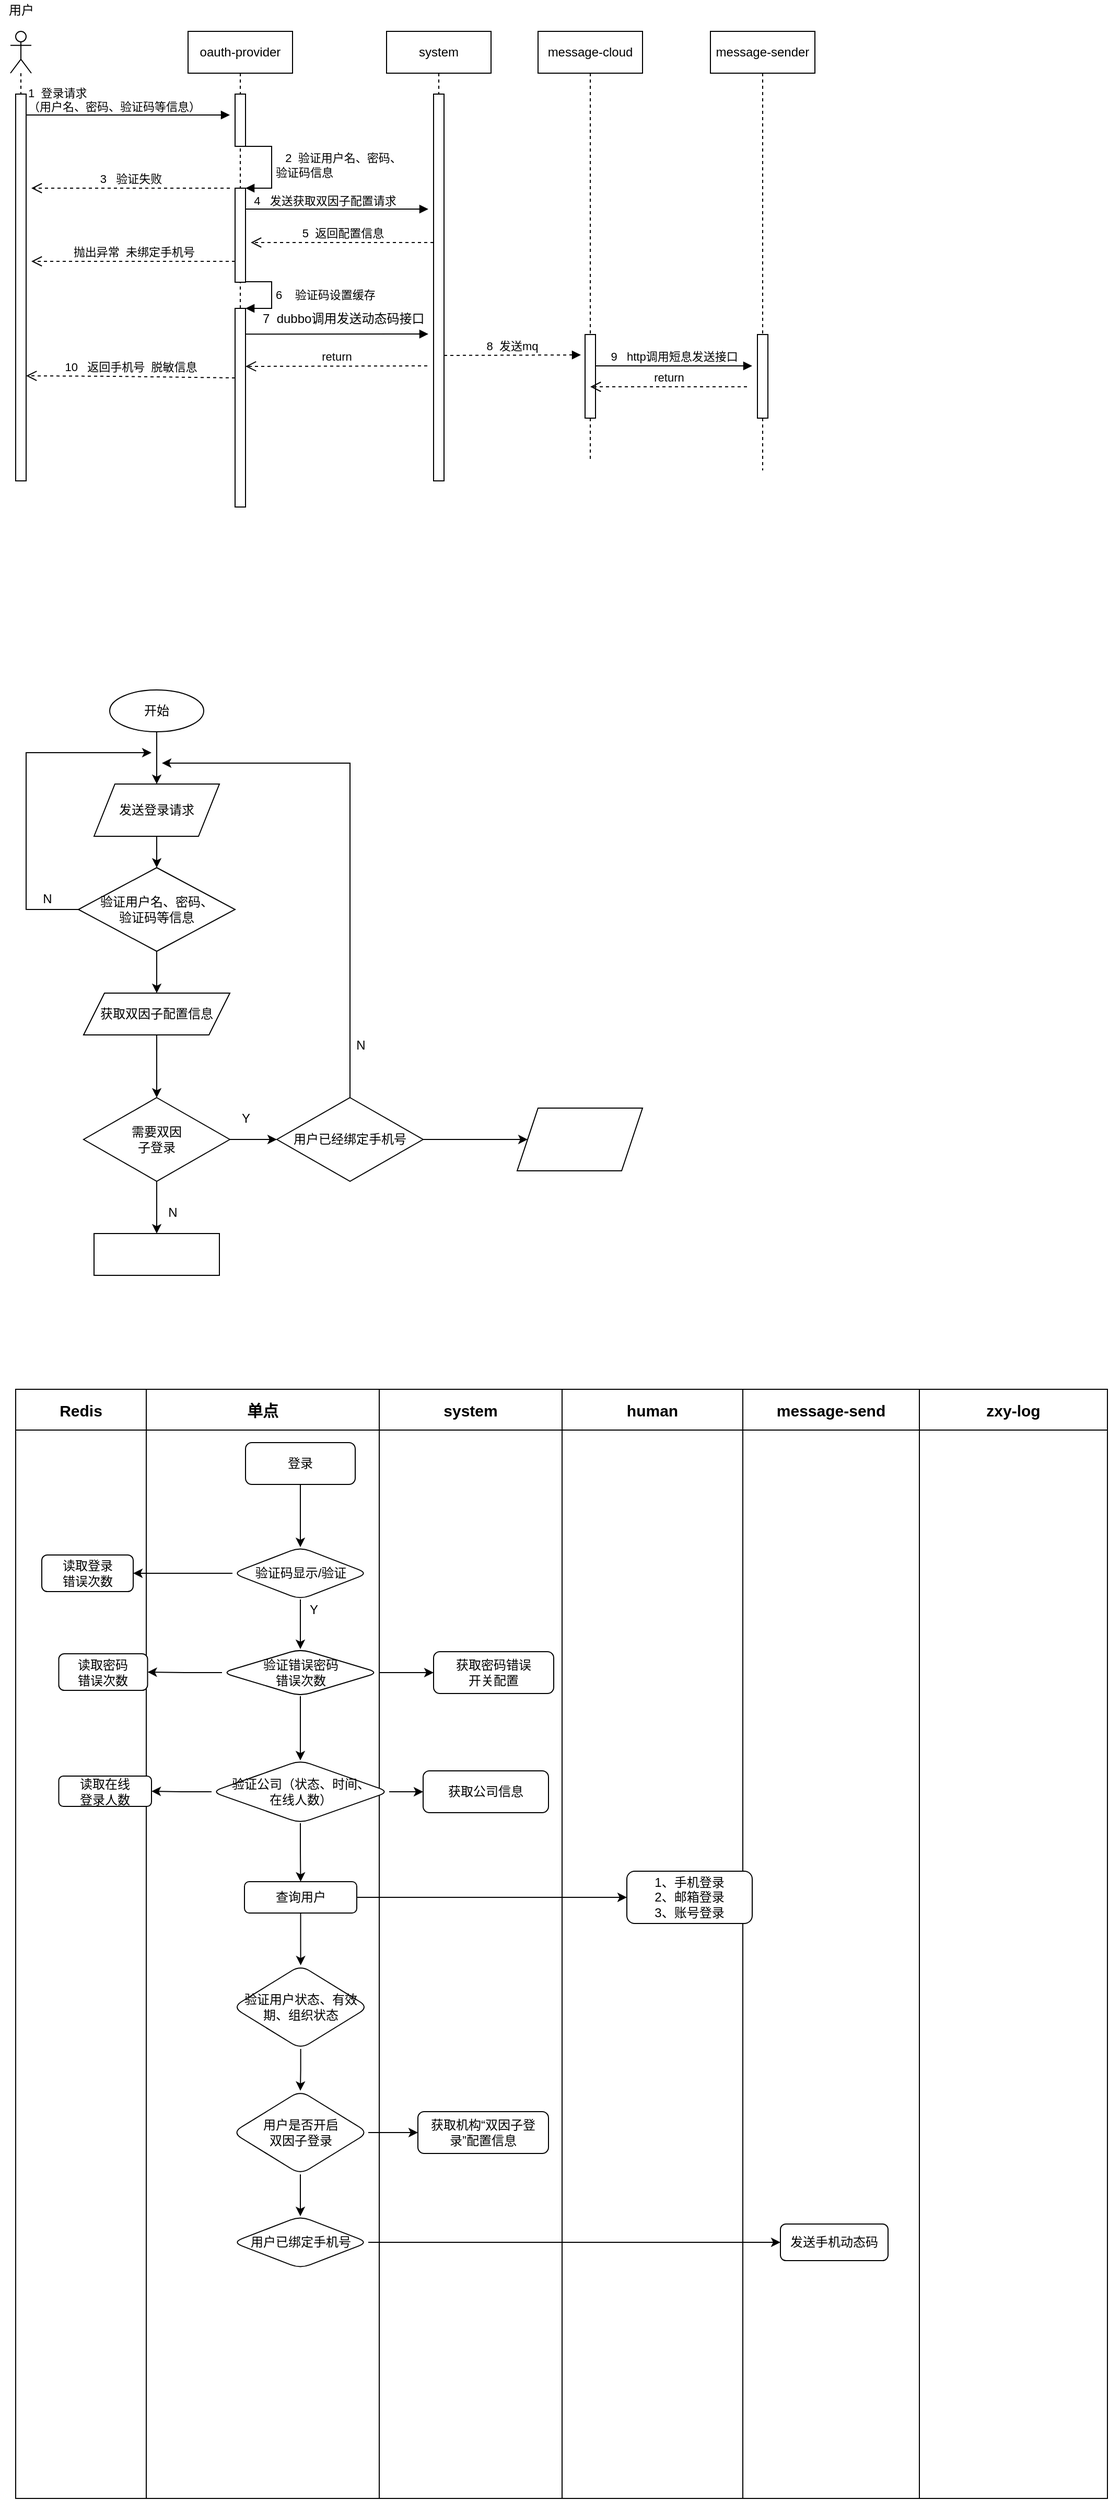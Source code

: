 <mxfile version="14.7.6" type="github">
  <diagram id="gxX4angruf3AOyrAFuu7" name="Page-1">
    <mxGraphModel dx="1422" dy="762" grid="1" gridSize="10" guides="1" tooltips="1" connect="1" arrows="1" fold="1" page="1" pageScale="1" pageWidth="827" pageHeight="1169" math="0" shadow="0">
      <root>
        <mxCell id="0" />
        <mxCell id="1" parent="0" />
        <mxCell id="2OLkUS8ywqqW9sf56QYj-6" value="" style="shape=umlLifeline;participant=umlActor;perimeter=lifelinePerimeter;whiteSpace=wrap;html=1;container=1;collapsible=0;recursiveResize=0;verticalAlign=top;spacingTop=36;outlineConnect=0;" vertex="1" parent="1">
          <mxGeometry x="90" y="70" width="20" height="410" as="geometry" />
        </mxCell>
        <mxCell id="2OLkUS8ywqqW9sf56QYj-7" value="用户" style="text;html=1;align=center;verticalAlign=middle;resizable=0;points=[];autosize=1;strokeColor=none;" vertex="1" parent="1">
          <mxGeometry x="80" y="40" width="40" height="20" as="geometry" />
        </mxCell>
        <mxCell id="2OLkUS8ywqqW9sf56QYj-8" value="" style="html=1;points=[];perimeter=orthogonalPerimeter;" vertex="1" parent="1">
          <mxGeometry x="95" y="130" width="10" height="370" as="geometry" />
        </mxCell>
        <mxCell id="2OLkUS8ywqqW9sf56QYj-10" value="oauth-provider" style="shape=umlLifeline;perimeter=lifelinePerimeter;whiteSpace=wrap;html=1;container=1;collapsible=0;recursiveResize=0;outlineConnect=0;" vertex="1" parent="1">
          <mxGeometry x="260" y="70" width="100" height="400" as="geometry" />
        </mxCell>
        <mxCell id="2OLkUS8ywqqW9sf56QYj-15" value="" style="html=1;points=[];perimeter=orthogonalPerimeter;" vertex="1" parent="2OLkUS8ywqqW9sf56QYj-10">
          <mxGeometry x="45" y="150" width="10" height="90" as="geometry" />
        </mxCell>
        <mxCell id="2OLkUS8ywqqW9sf56QYj-16" value="&amp;nbsp; &amp;nbsp;2&amp;nbsp; 验证用户名、密码、&lt;br&gt;验证码信息" style="edgeStyle=orthogonalEdgeStyle;html=1;align=left;spacingLeft=2;endArrow=block;rounded=0;entryX=1;entryY=0;" edge="1" target="2OLkUS8ywqqW9sf56QYj-15" parent="2OLkUS8ywqqW9sf56QYj-10">
          <mxGeometry relative="1" as="geometry">
            <mxPoint x="50" y="110" as="sourcePoint" />
            <Array as="points">
              <mxPoint x="80" y="110" />
            </Array>
          </mxGeometry>
        </mxCell>
        <mxCell id="2OLkUS8ywqqW9sf56QYj-11" value="" style="html=1;points=[];perimeter=orthogonalPerimeter;" vertex="1" parent="1">
          <mxGeometry x="305" y="130" width="10" height="50" as="geometry" />
        </mxCell>
        <mxCell id="2OLkUS8ywqqW9sf56QYj-13" value="" style="endArrow=block;endFill=1;html=1;edgeStyle=orthogonalEdgeStyle;align=left;verticalAlign=top;" edge="1" parent="1">
          <mxGeometry x="-1" relative="1" as="geometry">
            <mxPoint x="105" y="150" as="sourcePoint" />
            <mxPoint x="300" y="150" as="targetPoint" />
          </mxGeometry>
        </mxCell>
        <mxCell id="2OLkUS8ywqqW9sf56QYj-14" value="1&amp;nbsp; 登录请求&lt;br&gt;（用户名、密码、验证码等信息）" style="edgeLabel;resizable=0;html=1;align=left;verticalAlign=bottom;" connectable="0" vertex="1" parent="2OLkUS8ywqqW9sf56QYj-13">
          <mxGeometry x="-1" relative="1" as="geometry" />
        </mxCell>
        <mxCell id="2OLkUS8ywqqW9sf56QYj-17" value="3&amp;nbsp; &amp;nbsp;验证失败" style="html=1;verticalAlign=bottom;endArrow=open;dashed=1;endSize=8;" edge="1" parent="1">
          <mxGeometry relative="1" as="geometry">
            <mxPoint x="300" y="220" as="sourcePoint" />
            <mxPoint x="110" y="220" as="targetPoint" />
          </mxGeometry>
        </mxCell>
        <mxCell id="2OLkUS8ywqqW9sf56QYj-18" value="system" style="shape=umlLifeline;perimeter=lifelinePerimeter;whiteSpace=wrap;html=1;container=1;collapsible=0;recursiveResize=0;outlineConnect=0;" vertex="1" parent="1">
          <mxGeometry x="450" y="70" width="100" height="390" as="geometry" />
        </mxCell>
        <mxCell id="2OLkUS8ywqqW9sf56QYj-19" value="" style="html=1;points=[];perimeter=orthogonalPerimeter;" vertex="1" parent="1">
          <mxGeometry x="495" y="130" width="10" height="370" as="geometry" />
        </mxCell>
        <mxCell id="2OLkUS8ywqqW9sf56QYj-20" value="" style="endArrow=block;endFill=1;html=1;edgeStyle=orthogonalEdgeStyle;align=left;verticalAlign=top;" edge="1" parent="1">
          <mxGeometry x="-0.371" y="-60" relative="1" as="geometry">
            <mxPoint x="315" y="240" as="sourcePoint" />
            <mxPoint x="490" y="240" as="targetPoint" />
            <mxPoint as="offset" />
          </mxGeometry>
        </mxCell>
        <mxCell id="2OLkUS8ywqqW9sf56QYj-21" value="&amp;nbsp; 4&amp;nbsp; &amp;nbsp;发送获取双因子配置请求" style="edgeLabel;resizable=0;html=1;align=left;verticalAlign=bottom;" connectable="0" vertex="1" parent="2OLkUS8ywqqW9sf56QYj-20">
          <mxGeometry x="-1" relative="1" as="geometry" />
        </mxCell>
        <mxCell id="2OLkUS8ywqqW9sf56QYj-32" value="" style="edgeStyle=orthogonalEdgeStyle;rounded=0;orthogonalLoop=1;jettySize=auto;html=1;" edge="1" parent="1" source="2OLkUS8ywqqW9sf56QYj-22" target="2OLkUS8ywqqW9sf56QYj-31">
          <mxGeometry relative="1" as="geometry" />
        </mxCell>
        <mxCell id="2OLkUS8ywqqW9sf56QYj-22" value="开始" style="ellipse;whiteSpace=wrap;html=1;" vertex="1" parent="1">
          <mxGeometry x="185" y="700" width="90" height="40" as="geometry" />
        </mxCell>
        <mxCell id="2OLkUS8ywqqW9sf56QYj-27" value="5&amp;nbsp; 返回配置信息" style="html=1;verticalAlign=bottom;endArrow=open;dashed=1;endSize=8;" edge="1" parent="1">
          <mxGeometry relative="1" as="geometry">
            <mxPoint x="495" y="272" as="sourcePoint" />
            <mxPoint x="320" y="272" as="targetPoint" />
          </mxGeometry>
        </mxCell>
        <mxCell id="2OLkUS8ywqqW9sf56QYj-36" value="" style="edgeStyle=orthogonalEdgeStyle;rounded=0;orthogonalLoop=1;jettySize=auto;html=1;" edge="1" parent="1" source="2OLkUS8ywqqW9sf56QYj-31" target="2OLkUS8ywqqW9sf56QYj-35">
          <mxGeometry relative="1" as="geometry" />
        </mxCell>
        <mxCell id="2OLkUS8ywqqW9sf56QYj-31" value="发送登录请求" style="shape=parallelogram;perimeter=parallelogramPerimeter;whiteSpace=wrap;html=1;fixedSize=1;" vertex="1" parent="1">
          <mxGeometry x="170" y="790" width="120" height="50" as="geometry" />
        </mxCell>
        <mxCell id="2OLkUS8ywqqW9sf56QYj-42" value="" style="edgeStyle=orthogonalEdgeStyle;rounded=0;orthogonalLoop=1;jettySize=auto;html=1;" edge="1" parent="1" source="2OLkUS8ywqqW9sf56QYj-35" target="2OLkUS8ywqqW9sf56QYj-41">
          <mxGeometry relative="1" as="geometry" />
        </mxCell>
        <mxCell id="2OLkUS8ywqqW9sf56QYj-53" value="" style="edgeStyle=orthogonalEdgeStyle;rounded=0;orthogonalLoop=1;jettySize=auto;html=1;" edge="1" parent="1" source="2OLkUS8ywqqW9sf56QYj-35">
          <mxGeometry relative="1" as="geometry">
            <mxPoint x="225" y="760" as="targetPoint" />
            <Array as="points">
              <mxPoint x="105" y="910" />
              <mxPoint x="105" y="760" />
            </Array>
          </mxGeometry>
        </mxCell>
        <mxCell id="2OLkUS8ywqqW9sf56QYj-35" value="验证用户名、密码、&lt;br&gt;验证码等信息" style="rhombus;whiteSpace=wrap;html=1;" vertex="1" parent="1">
          <mxGeometry x="155" y="870" width="150" height="80" as="geometry" />
        </mxCell>
        <mxCell id="2OLkUS8ywqqW9sf56QYj-38" value="N" style="text;html=1;align=center;verticalAlign=middle;resizable=0;points=[];autosize=1;strokeColor=none;" vertex="1" parent="1">
          <mxGeometry x="115" y="890" width="20" height="20" as="geometry" />
        </mxCell>
        <mxCell id="2OLkUS8ywqqW9sf56QYj-44" value="" style="edgeStyle=orthogonalEdgeStyle;rounded=0;orthogonalLoop=1;jettySize=auto;html=1;" edge="1" parent="1" source="2OLkUS8ywqqW9sf56QYj-41" target="2OLkUS8ywqqW9sf56QYj-43">
          <mxGeometry relative="1" as="geometry" />
        </mxCell>
        <mxCell id="2OLkUS8ywqqW9sf56QYj-41" value="获取双因子配置信息" style="shape=parallelogram;perimeter=parallelogramPerimeter;whiteSpace=wrap;html=1;fixedSize=1;" vertex="1" parent="1">
          <mxGeometry x="160" y="990" width="140" height="40" as="geometry" />
        </mxCell>
        <mxCell id="2OLkUS8ywqqW9sf56QYj-46" value="" style="edgeStyle=orthogonalEdgeStyle;rounded=0;orthogonalLoop=1;jettySize=auto;html=1;" edge="1" parent="1" source="2OLkUS8ywqqW9sf56QYj-43" target="2OLkUS8ywqqW9sf56QYj-45">
          <mxGeometry relative="1" as="geometry" />
        </mxCell>
        <mxCell id="2OLkUS8ywqqW9sf56QYj-48" value="" style="edgeStyle=orthogonalEdgeStyle;rounded=0;orthogonalLoop=1;jettySize=auto;html=1;" edge="1" parent="1" source="2OLkUS8ywqqW9sf56QYj-43" target="2OLkUS8ywqqW9sf56QYj-47">
          <mxGeometry relative="1" as="geometry" />
        </mxCell>
        <mxCell id="2OLkUS8ywqqW9sf56QYj-43" value="需要双因&lt;br&gt;子登录" style="rhombus;whiteSpace=wrap;html=1;" vertex="1" parent="1">
          <mxGeometry x="160" y="1090" width="140" height="80" as="geometry" />
        </mxCell>
        <mxCell id="2OLkUS8ywqqW9sf56QYj-45" value="" style="whiteSpace=wrap;html=1;" vertex="1" parent="1">
          <mxGeometry x="170" y="1220" width="120" height="40" as="geometry" />
        </mxCell>
        <mxCell id="2OLkUS8ywqqW9sf56QYj-51" value="" style="edgeStyle=orthogonalEdgeStyle;rounded=0;orthogonalLoop=1;jettySize=auto;html=1;exitX=0.5;exitY=0;exitDx=0;exitDy=0;" edge="1" parent="1" source="2OLkUS8ywqqW9sf56QYj-47">
          <mxGeometry relative="1" as="geometry">
            <mxPoint x="235" y="770" as="targetPoint" />
            <Array as="points">
              <mxPoint x="415" y="770" />
            </Array>
          </mxGeometry>
        </mxCell>
        <mxCell id="2OLkUS8ywqqW9sf56QYj-58" value="" style="edgeStyle=orthogonalEdgeStyle;rounded=0;orthogonalLoop=1;jettySize=auto;html=1;" edge="1" parent="1" source="2OLkUS8ywqqW9sf56QYj-47" target="2OLkUS8ywqqW9sf56QYj-57">
          <mxGeometry relative="1" as="geometry" />
        </mxCell>
        <mxCell id="2OLkUS8ywqqW9sf56QYj-47" value="用户已经绑定手机号" style="rhombus;whiteSpace=wrap;html=1;" vertex="1" parent="1">
          <mxGeometry x="345" y="1090" width="140" height="80" as="geometry" />
        </mxCell>
        <mxCell id="2OLkUS8ywqqW9sf56QYj-54" value="Y" style="text;html=1;align=center;verticalAlign=middle;resizable=0;points=[];autosize=1;strokeColor=none;" vertex="1" parent="1">
          <mxGeometry x="305" y="1100" width="20" height="20" as="geometry" />
        </mxCell>
        <mxCell id="2OLkUS8ywqqW9sf56QYj-55" value="N" style="text;html=1;align=center;verticalAlign=middle;resizable=0;points=[];autosize=1;strokeColor=none;" vertex="1" parent="1">
          <mxGeometry x="235" y="1190" width="20" height="20" as="geometry" />
        </mxCell>
        <mxCell id="2OLkUS8ywqqW9sf56QYj-56" value="N" style="text;html=1;align=center;verticalAlign=middle;resizable=0;points=[];autosize=1;strokeColor=none;" vertex="1" parent="1">
          <mxGeometry x="415" y="1030" width="20" height="20" as="geometry" />
        </mxCell>
        <mxCell id="2OLkUS8ywqqW9sf56QYj-57" value="" style="shape=parallelogram;perimeter=parallelogramPerimeter;whiteSpace=wrap;html=1;fixedSize=1;" vertex="1" parent="1">
          <mxGeometry x="575" y="1100" width="120" height="60" as="geometry" />
        </mxCell>
        <mxCell id="2OLkUS8ywqqW9sf56QYj-59" value="message-cloud" style="shape=umlLifeline;perimeter=lifelinePerimeter;whiteSpace=wrap;html=1;container=1;collapsible=0;recursiveResize=0;outlineConnect=0;" vertex="1" parent="1">
          <mxGeometry x="595" y="70" width="100" height="410" as="geometry" />
        </mxCell>
        <mxCell id="2OLkUS8ywqqW9sf56QYj-60" value="" style="html=1;points=[];perimeter=orthogonalPerimeter;" vertex="1" parent="1">
          <mxGeometry x="640" y="360" width="10" height="80" as="geometry" />
        </mxCell>
        <mxCell id="2OLkUS8ywqqW9sf56QYj-63" value="" style="html=1;verticalAlign=bottom;endArrow=block;" edge="1" parent="1">
          <mxGeometry width="80" relative="1" as="geometry">
            <mxPoint x="315" y="359.67" as="sourcePoint" />
            <mxPoint x="490" y="359.5" as="targetPoint" />
          </mxGeometry>
        </mxCell>
        <mxCell id="2OLkUS8ywqqW9sf56QYj-64" value="&amp;nbsp; &amp;nbsp; &amp;nbsp; &amp;nbsp; &amp;nbsp; &amp;nbsp; &amp;nbsp; 7&amp;nbsp; dubbo调用发送动态码接口" style="text;html=1;align=center;verticalAlign=middle;resizable=0;points=[];autosize=1;strokeColor=none;" vertex="1" parent="1">
          <mxGeometry x="275" y="335" width="220" height="20" as="geometry" />
        </mxCell>
        <mxCell id="2OLkUS8ywqqW9sf56QYj-66" value="" style="html=1;points=[];perimeter=orthogonalPerimeter;" vertex="1" parent="1">
          <mxGeometry x="305" y="335" width="10" height="190" as="geometry" />
        </mxCell>
        <mxCell id="2OLkUS8ywqqW9sf56QYj-67" value="6&amp;nbsp; &amp;nbsp; 验证码设置缓存" style="edgeStyle=orthogonalEdgeStyle;html=1;align=left;spacingLeft=2;endArrow=block;rounded=0;entryX=1;entryY=0;exitX=1.05;exitY=0.994;exitDx=0;exitDy=0;exitPerimeter=0;" edge="1" target="2OLkUS8ywqqW9sf56QYj-66" parent="1" source="2OLkUS8ywqqW9sf56QYj-15">
          <mxGeometry relative="1" as="geometry">
            <mxPoint x="310" y="300" as="sourcePoint" />
            <Array as="points">
              <mxPoint x="340" y="310" />
              <mxPoint x="340" y="335" />
            </Array>
          </mxGeometry>
        </mxCell>
        <mxCell id="2OLkUS8ywqqW9sf56QYj-69" value="8&amp;nbsp; 发送mq" style="html=1;verticalAlign=bottom;endArrow=block;entryX=-0.4;entryY=0.244;entryDx=0;entryDy=0;entryPerimeter=0;dashed=1;" edge="1" parent="1" target="2OLkUS8ywqqW9sf56QYj-60">
          <mxGeometry width="80" relative="1" as="geometry">
            <mxPoint x="505" y="380" as="sourcePoint" />
            <mxPoint x="630" y="380" as="targetPoint" />
          </mxGeometry>
        </mxCell>
        <mxCell id="2OLkUS8ywqqW9sf56QYj-72" value="message-sender" style="shape=umlLifeline;perimeter=lifelinePerimeter;whiteSpace=wrap;html=1;container=1;collapsible=0;recursiveResize=0;outlineConnect=0;" vertex="1" parent="1">
          <mxGeometry x="760" y="70" width="100" height="420" as="geometry" />
        </mxCell>
        <mxCell id="2OLkUS8ywqqW9sf56QYj-73" value="" style="html=1;points=[];perimeter=orthogonalPerimeter;" vertex="1" parent="1">
          <mxGeometry x="805" y="360" width="10" height="80" as="geometry" />
        </mxCell>
        <mxCell id="2OLkUS8ywqqW9sf56QYj-74" value="9&amp;nbsp; &amp;nbsp;http调用短息发送接口" style="html=1;verticalAlign=bottom;endArrow=block;" edge="1" parent="1">
          <mxGeometry width="80" relative="1" as="geometry">
            <mxPoint x="650" y="390" as="sourcePoint" />
            <mxPoint x="800" y="390" as="targetPoint" />
          </mxGeometry>
        </mxCell>
        <mxCell id="2OLkUS8ywqqW9sf56QYj-75" value="return" style="html=1;verticalAlign=bottom;endArrow=open;dashed=1;endSize=8;" edge="1" parent="1">
          <mxGeometry relative="1" as="geometry">
            <mxPoint x="489" y="390" as="sourcePoint" />
            <mxPoint x="315" y="390.5" as="targetPoint" />
          </mxGeometry>
        </mxCell>
        <mxCell id="2OLkUS8ywqqW9sf56QYj-76" value="抛出异常&amp;nbsp; 未绑定手机号" style="html=1;verticalAlign=bottom;endArrow=open;dashed=1;endSize=8;" edge="1" parent="1">
          <mxGeometry relative="1" as="geometry">
            <mxPoint x="305" y="290" as="sourcePoint" />
            <mxPoint x="110" y="290" as="targetPoint" />
          </mxGeometry>
        </mxCell>
        <mxCell id="2OLkUS8ywqqW9sf56QYj-77" value="return" style="html=1;verticalAlign=bottom;endArrow=open;dashed=1;endSize=8;" edge="1" parent="1" target="2OLkUS8ywqqW9sf56QYj-59">
          <mxGeometry relative="1" as="geometry">
            <mxPoint x="795" y="410" as="sourcePoint" />
            <mxPoint x="715" y="410" as="targetPoint" />
          </mxGeometry>
        </mxCell>
        <mxCell id="2OLkUS8ywqqW9sf56QYj-78" value="10&amp;nbsp; &amp;nbsp;返回手机号&amp;nbsp; 脱敏信息" style="html=1;verticalAlign=bottom;endArrow=open;dashed=1;endSize=8;exitX=0;exitY=0.35;exitDx=0;exitDy=0;exitPerimeter=0;" edge="1" parent="1" source="2OLkUS8ywqqW9sf56QYj-66">
          <mxGeometry relative="1" as="geometry">
            <mxPoint x="185" y="399.5" as="sourcePoint" />
            <mxPoint x="105" y="399.5" as="targetPoint" />
            <Array as="points">
              <mxPoint x="190" y="400" />
            </Array>
          </mxGeometry>
        </mxCell>
        <mxCell id="2OLkUS8ywqqW9sf56QYj-186" value="" style="shape=table;html=1;whiteSpace=wrap;startSize=0;container=1;collapsible=0;childLayout=tableLayout;" vertex="1" parent="1">
          <mxGeometry x="95" y="1369" width="1045" height="1061" as="geometry" />
        </mxCell>
        <mxCell id="2OLkUS8ywqqW9sf56QYj-187" value="" style="shape=partialRectangle;html=1;whiteSpace=wrap;collapsible=0;dropTarget=0;pointerEvents=0;fillColor=none;top=0;left=0;bottom=0;right=0;points=[[0,0.5],[1,0.5]];portConstraint=eastwest;" vertex="1" parent="2OLkUS8ywqqW9sf56QYj-186">
          <mxGeometry width="1045" height="39" as="geometry" />
        </mxCell>
        <mxCell id="2OLkUS8ywqqW9sf56QYj-188" value="&lt;b&gt;&lt;font style=&quot;font-size: 15px&quot;&gt;Redis&lt;/font&gt;&lt;/b&gt;" style="shape=partialRectangle;html=1;whiteSpace=wrap;connectable=0;overflow=hidden;fillColor=none;top=0;left=0;bottom=0;right=0;" vertex="1" parent="2OLkUS8ywqqW9sf56QYj-187">
          <mxGeometry width="125" height="39" as="geometry" />
        </mxCell>
        <mxCell id="2OLkUS8ywqqW9sf56QYj-189" value="&lt;b&gt;&lt;font style=&quot;font-size: 15px&quot;&gt;单点&lt;/font&gt;&lt;/b&gt;" style="shape=partialRectangle;html=1;whiteSpace=wrap;connectable=0;overflow=hidden;fillColor=none;top=0;left=0;bottom=0;right=0;" vertex="1" parent="2OLkUS8ywqqW9sf56QYj-187">
          <mxGeometry x="125" width="223" height="39" as="geometry" />
        </mxCell>
        <mxCell id="2OLkUS8ywqqW9sf56QYj-190" value="&lt;b&gt;&lt;font style=&quot;font-size: 15px&quot;&gt;system&lt;/font&gt;&lt;/b&gt;" style="shape=partialRectangle;html=1;whiteSpace=wrap;connectable=0;overflow=hidden;fillColor=none;top=0;left=0;bottom=0;right=0;" vertex="1" parent="2OLkUS8ywqqW9sf56QYj-187">
          <mxGeometry x="348" width="175" height="39" as="geometry" />
        </mxCell>
        <mxCell id="2OLkUS8ywqqW9sf56QYj-191" value="&lt;b&gt;&lt;font style=&quot;font-size: 15px&quot;&gt;human&lt;/font&gt;&lt;/b&gt;" style="shape=partialRectangle;html=1;whiteSpace=wrap;connectable=0;overflow=hidden;fillColor=none;top=0;left=0;bottom=0;right=0;" vertex="1" parent="2OLkUS8ywqqW9sf56QYj-187">
          <mxGeometry x="523" width="173" height="39" as="geometry" />
        </mxCell>
        <mxCell id="2OLkUS8ywqqW9sf56QYj-192" value="&lt;b&gt;&lt;font style=&quot;font-size: 15px&quot;&gt;message-send&lt;/font&gt;&lt;/b&gt;" style="shape=partialRectangle;html=1;whiteSpace=wrap;connectable=0;overflow=hidden;fillColor=none;top=0;left=0;bottom=0;right=0;" vertex="1" parent="2OLkUS8ywqqW9sf56QYj-187">
          <mxGeometry x="696" width="169" height="39" as="geometry" />
        </mxCell>
        <mxCell id="2OLkUS8ywqqW9sf56QYj-193" value="&lt;b&gt;&lt;font style=&quot;font-size: 15px&quot;&gt;zxy-log&lt;/font&gt;&lt;/b&gt;" style="shape=partialRectangle;html=1;whiteSpace=wrap;connectable=0;overflow=hidden;fillColor=none;top=0;left=0;bottom=0;right=0;" vertex="1" parent="2OLkUS8ywqqW9sf56QYj-187">
          <mxGeometry x="865" width="180" height="39" as="geometry" />
        </mxCell>
        <mxCell id="2OLkUS8ywqqW9sf56QYj-194" value="" style="shape=partialRectangle;html=1;whiteSpace=wrap;collapsible=0;dropTarget=0;pointerEvents=0;fillColor=none;top=0;left=0;bottom=0;right=0;points=[[0,0.5],[1,0.5]];portConstraint=eastwest;" vertex="1" parent="2OLkUS8ywqqW9sf56QYj-186">
          <mxGeometry y="39" width="1045" height="1022" as="geometry" />
        </mxCell>
        <mxCell id="2OLkUS8ywqqW9sf56QYj-195" value="" style="shape=partialRectangle;html=1;whiteSpace=wrap;connectable=0;overflow=hidden;fillColor=none;top=0;left=0;bottom=0;right=0;" vertex="1" parent="2OLkUS8ywqqW9sf56QYj-194">
          <mxGeometry width="125" height="1022" as="geometry" />
        </mxCell>
        <mxCell id="2OLkUS8ywqqW9sf56QYj-196" value="" style="shape=partialRectangle;html=1;whiteSpace=wrap;connectable=0;overflow=hidden;fillColor=none;top=0;left=0;bottom=0;right=0;" vertex="1" parent="2OLkUS8ywqqW9sf56QYj-194">
          <mxGeometry x="125" width="223" height="1022" as="geometry" />
        </mxCell>
        <mxCell id="2OLkUS8ywqqW9sf56QYj-197" value="" style="shape=partialRectangle;html=1;whiteSpace=wrap;connectable=0;overflow=hidden;fillColor=none;top=0;left=0;bottom=0;right=0;" vertex="1" parent="2OLkUS8ywqqW9sf56QYj-194">
          <mxGeometry x="348" width="175" height="1022" as="geometry" />
        </mxCell>
        <mxCell id="2OLkUS8ywqqW9sf56QYj-198" value="" style="shape=partialRectangle;html=1;whiteSpace=wrap;connectable=0;overflow=hidden;fillColor=none;top=0;left=0;bottom=0;right=0;" vertex="1" parent="2OLkUS8ywqqW9sf56QYj-194">
          <mxGeometry x="523" width="173" height="1022" as="geometry" />
        </mxCell>
        <mxCell id="2OLkUS8ywqqW9sf56QYj-199" value="" style="shape=partialRectangle;html=1;whiteSpace=wrap;connectable=0;overflow=hidden;fillColor=none;top=0;left=0;bottom=0;right=0;" vertex="1" parent="2OLkUS8ywqqW9sf56QYj-194">
          <mxGeometry x="696" width="169" height="1022" as="geometry" />
        </mxCell>
        <mxCell id="2OLkUS8ywqqW9sf56QYj-200" value="" style="shape=partialRectangle;html=1;whiteSpace=wrap;connectable=0;overflow=hidden;fillColor=none;top=0;left=0;bottom=0;right=0;" vertex="1" parent="2OLkUS8ywqqW9sf56QYj-194">
          <mxGeometry x="865" width="180" height="1022" as="geometry" />
        </mxCell>
        <mxCell id="2OLkUS8ywqqW9sf56QYj-203" value="" style="edgeStyle=orthogonalEdgeStyle;rounded=0;orthogonalLoop=1;jettySize=auto;html=1;" edge="1" parent="1" source="2OLkUS8ywqqW9sf56QYj-201" target="2OLkUS8ywqqW9sf56QYj-202">
          <mxGeometry relative="1" as="geometry" />
        </mxCell>
        <mxCell id="2OLkUS8ywqqW9sf56QYj-201" value="登录" style="rounded=1;whiteSpace=wrap;html=1;" vertex="1" parent="1">
          <mxGeometry x="315" y="1420" width="105" height="40" as="geometry" />
        </mxCell>
        <mxCell id="2OLkUS8ywqqW9sf56QYj-215" value="" style="edgeStyle=orthogonalEdgeStyle;rounded=0;orthogonalLoop=1;jettySize=auto;html=1;" edge="1" parent="1" source="2OLkUS8ywqqW9sf56QYj-202" target="2OLkUS8ywqqW9sf56QYj-214">
          <mxGeometry relative="1" as="geometry" />
        </mxCell>
        <mxCell id="2OLkUS8ywqqW9sf56QYj-217" value="" style="edgeStyle=orthogonalEdgeStyle;rounded=0;orthogonalLoop=1;jettySize=auto;html=1;" edge="1" parent="1" source="2OLkUS8ywqqW9sf56QYj-202" target="2OLkUS8ywqqW9sf56QYj-216">
          <mxGeometry relative="1" as="geometry" />
        </mxCell>
        <mxCell id="2OLkUS8ywqqW9sf56QYj-202" value="验证码显示/验证" style="rhombus;whiteSpace=wrap;html=1;rounded=1;" vertex="1" parent="1">
          <mxGeometry x="302.5" y="1520" width="130" height="50" as="geometry" />
        </mxCell>
        <mxCell id="2OLkUS8ywqqW9sf56QYj-214" value="读取登录&lt;br&gt;错误次数" style="whiteSpace=wrap;html=1;rounded=1;" vertex="1" parent="1">
          <mxGeometry x="120" y="1527.5" width="87.5" height="35" as="geometry" />
        </mxCell>
        <mxCell id="2OLkUS8ywqqW9sf56QYj-219" value="" style="edgeStyle=orthogonalEdgeStyle;rounded=0;orthogonalLoop=1;jettySize=auto;html=1;" edge="1" parent="1" source="2OLkUS8ywqqW9sf56QYj-216" target="2OLkUS8ywqqW9sf56QYj-218">
          <mxGeometry relative="1" as="geometry" />
        </mxCell>
        <mxCell id="2OLkUS8ywqqW9sf56QYj-221" value="" style="edgeStyle=orthogonalEdgeStyle;rounded=0;orthogonalLoop=1;jettySize=auto;html=1;" edge="1" parent="1" source="2OLkUS8ywqqW9sf56QYj-216" target="2OLkUS8ywqqW9sf56QYj-220">
          <mxGeometry relative="1" as="geometry" />
        </mxCell>
        <mxCell id="2OLkUS8ywqqW9sf56QYj-225" value="" style="edgeStyle=orthogonalEdgeStyle;rounded=0;orthogonalLoop=1;jettySize=auto;html=1;" edge="1" parent="1" source="2OLkUS8ywqqW9sf56QYj-216" target="2OLkUS8ywqqW9sf56QYj-224">
          <mxGeometry relative="1" as="geometry" />
        </mxCell>
        <mxCell id="2OLkUS8ywqqW9sf56QYj-216" value="验证错误密码&lt;br&gt;错误次数" style="rhombus;whiteSpace=wrap;html=1;rounded=1;" vertex="1" parent="1">
          <mxGeometry x="292.5" y="1617.5" width="150" height="45" as="geometry" />
        </mxCell>
        <mxCell id="2OLkUS8ywqqW9sf56QYj-218" value="读取密码&lt;br&gt;错误次数" style="whiteSpace=wrap;html=1;rounded=1;" vertex="1" parent="1">
          <mxGeometry x="136.25" y="1622" width="85" height="35" as="geometry" />
        </mxCell>
        <mxCell id="2OLkUS8ywqqW9sf56QYj-220" value="获取密码错误&lt;br&gt;开关配置" style="whiteSpace=wrap;html=1;rounded=1;" vertex="1" parent="1">
          <mxGeometry x="495" y="1620" width="115" height="40" as="geometry" />
        </mxCell>
        <mxCell id="2OLkUS8ywqqW9sf56QYj-227" value="" style="edgeStyle=orthogonalEdgeStyle;rounded=0;orthogonalLoop=1;jettySize=auto;html=1;" edge="1" parent="1" source="2OLkUS8ywqqW9sf56QYj-224" target="2OLkUS8ywqqW9sf56QYj-226">
          <mxGeometry relative="1" as="geometry" />
        </mxCell>
        <mxCell id="2OLkUS8ywqqW9sf56QYj-229" value="" style="edgeStyle=orthogonalEdgeStyle;rounded=0;orthogonalLoop=1;jettySize=auto;html=1;" edge="1" parent="1" source="2OLkUS8ywqqW9sf56QYj-224" target="2OLkUS8ywqqW9sf56QYj-228">
          <mxGeometry relative="1" as="geometry" />
        </mxCell>
        <mxCell id="2OLkUS8ywqqW9sf56QYj-231" value="" style="edgeStyle=orthogonalEdgeStyle;rounded=0;orthogonalLoop=1;jettySize=auto;html=1;" edge="1" parent="1" source="2OLkUS8ywqqW9sf56QYj-224" target="2OLkUS8ywqqW9sf56QYj-230">
          <mxGeometry relative="1" as="geometry" />
        </mxCell>
        <mxCell id="2OLkUS8ywqqW9sf56QYj-224" value="验证公司（状态、时间、&lt;br&gt;在线人数）" style="rhombus;whiteSpace=wrap;html=1;rounded=1;" vertex="1" parent="1">
          <mxGeometry x="282.5" y="1724" width="170" height="60" as="geometry" />
        </mxCell>
        <mxCell id="2OLkUS8ywqqW9sf56QYj-226" value="读取在线&lt;br&gt;登录人数" style="whiteSpace=wrap;html=1;rounded=1;" vertex="1" parent="1">
          <mxGeometry x="136.25" y="1739" width="88.75" height="29" as="geometry" />
        </mxCell>
        <mxCell id="2OLkUS8ywqqW9sf56QYj-228" value="获取公司信息" style="whiteSpace=wrap;html=1;rounded=1;" vertex="1" parent="1">
          <mxGeometry x="485" y="1734" width="120" height="40" as="geometry" />
        </mxCell>
        <mxCell id="2OLkUS8ywqqW9sf56QYj-233" value="" style="edgeStyle=orthogonalEdgeStyle;rounded=0;orthogonalLoop=1;jettySize=auto;html=1;" edge="1" parent="1" source="2OLkUS8ywqqW9sf56QYj-230" target="2OLkUS8ywqqW9sf56QYj-232">
          <mxGeometry relative="1" as="geometry" />
        </mxCell>
        <mxCell id="2OLkUS8ywqqW9sf56QYj-235" value="" style="edgeStyle=orthogonalEdgeStyle;rounded=0;orthogonalLoop=1;jettySize=auto;html=1;" edge="1" parent="1" source="2OLkUS8ywqqW9sf56QYj-230" target="2OLkUS8ywqqW9sf56QYj-234">
          <mxGeometry relative="1" as="geometry" />
        </mxCell>
        <mxCell id="2OLkUS8ywqqW9sf56QYj-230" value="查询用户" style="whiteSpace=wrap;html=1;rounded=1;" vertex="1" parent="1">
          <mxGeometry x="314" y="1840" width="107.5" height="30" as="geometry" />
        </mxCell>
        <mxCell id="2OLkUS8ywqqW9sf56QYj-232" value="1、手机登录&lt;br&gt;2、邮箱登录&lt;br&gt;3、账号登录" style="whiteSpace=wrap;html=1;rounded=1;" vertex="1" parent="1">
          <mxGeometry x="680" y="1830" width="120" height="50" as="geometry" />
        </mxCell>
        <mxCell id="2OLkUS8ywqqW9sf56QYj-238" value="" style="edgeStyle=orthogonalEdgeStyle;rounded=0;orthogonalLoop=1;jettySize=auto;html=1;" edge="1" parent="1" source="2OLkUS8ywqqW9sf56QYj-234" target="2OLkUS8ywqqW9sf56QYj-237">
          <mxGeometry relative="1" as="geometry" />
        </mxCell>
        <mxCell id="2OLkUS8ywqqW9sf56QYj-234" value="验证用户状态、有效期、组织状态" style="rhombus;whiteSpace=wrap;html=1;rounded=1;" vertex="1" parent="1">
          <mxGeometry x="302.75" y="1920" width="130" height="80" as="geometry" />
        </mxCell>
        <mxCell id="2OLkUS8ywqqW9sf56QYj-236" value="Y" style="text;html=1;align=center;verticalAlign=middle;resizable=0;points=[];autosize=1;strokeColor=none;" vertex="1" parent="1">
          <mxGeometry x="370" y="1570" width="20" height="20" as="geometry" />
        </mxCell>
        <mxCell id="2OLkUS8ywqqW9sf56QYj-240" value="" style="edgeStyle=orthogonalEdgeStyle;rounded=0;orthogonalLoop=1;jettySize=auto;html=1;" edge="1" parent="1" source="2OLkUS8ywqqW9sf56QYj-237" target="2OLkUS8ywqqW9sf56QYj-239">
          <mxGeometry relative="1" as="geometry" />
        </mxCell>
        <mxCell id="2OLkUS8ywqqW9sf56QYj-242" value="" style="edgeStyle=orthogonalEdgeStyle;rounded=0;orthogonalLoop=1;jettySize=auto;html=1;" edge="1" parent="1" source="2OLkUS8ywqqW9sf56QYj-237" target="2OLkUS8ywqqW9sf56QYj-241">
          <mxGeometry relative="1" as="geometry" />
        </mxCell>
        <mxCell id="2OLkUS8ywqqW9sf56QYj-237" value="用户是否开启&lt;br&gt;双因子登录" style="rhombus;whiteSpace=wrap;html=1;rounded=1;" vertex="1" parent="1">
          <mxGeometry x="302.5" y="2040" width="130" height="80" as="geometry" />
        </mxCell>
        <mxCell id="2OLkUS8ywqqW9sf56QYj-239" value="获取机构“双因子登录”配置信息" style="whiteSpace=wrap;html=1;rounded=1;" vertex="1" parent="1">
          <mxGeometry x="480" y="2060" width="125" height="40" as="geometry" />
        </mxCell>
        <mxCell id="2OLkUS8ywqqW9sf56QYj-244" value="" style="edgeStyle=orthogonalEdgeStyle;rounded=0;orthogonalLoop=1;jettySize=auto;html=1;" edge="1" parent="1" source="2OLkUS8ywqqW9sf56QYj-241" target="2OLkUS8ywqqW9sf56QYj-243">
          <mxGeometry relative="1" as="geometry" />
        </mxCell>
        <mxCell id="2OLkUS8ywqqW9sf56QYj-241" value="用户已绑定手机号" style="rhombus;whiteSpace=wrap;html=1;rounded=1;" vertex="1" parent="1">
          <mxGeometry x="302.5" y="2160" width="130" height="50" as="geometry" />
        </mxCell>
        <mxCell id="2OLkUS8ywqqW9sf56QYj-243" value="发送手机动态码" style="whiteSpace=wrap;html=1;rounded=1;" vertex="1" parent="1">
          <mxGeometry x="827" y="2167.5" width="103" height="35" as="geometry" />
        </mxCell>
      </root>
    </mxGraphModel>
  </diagram>
</mxfile>
